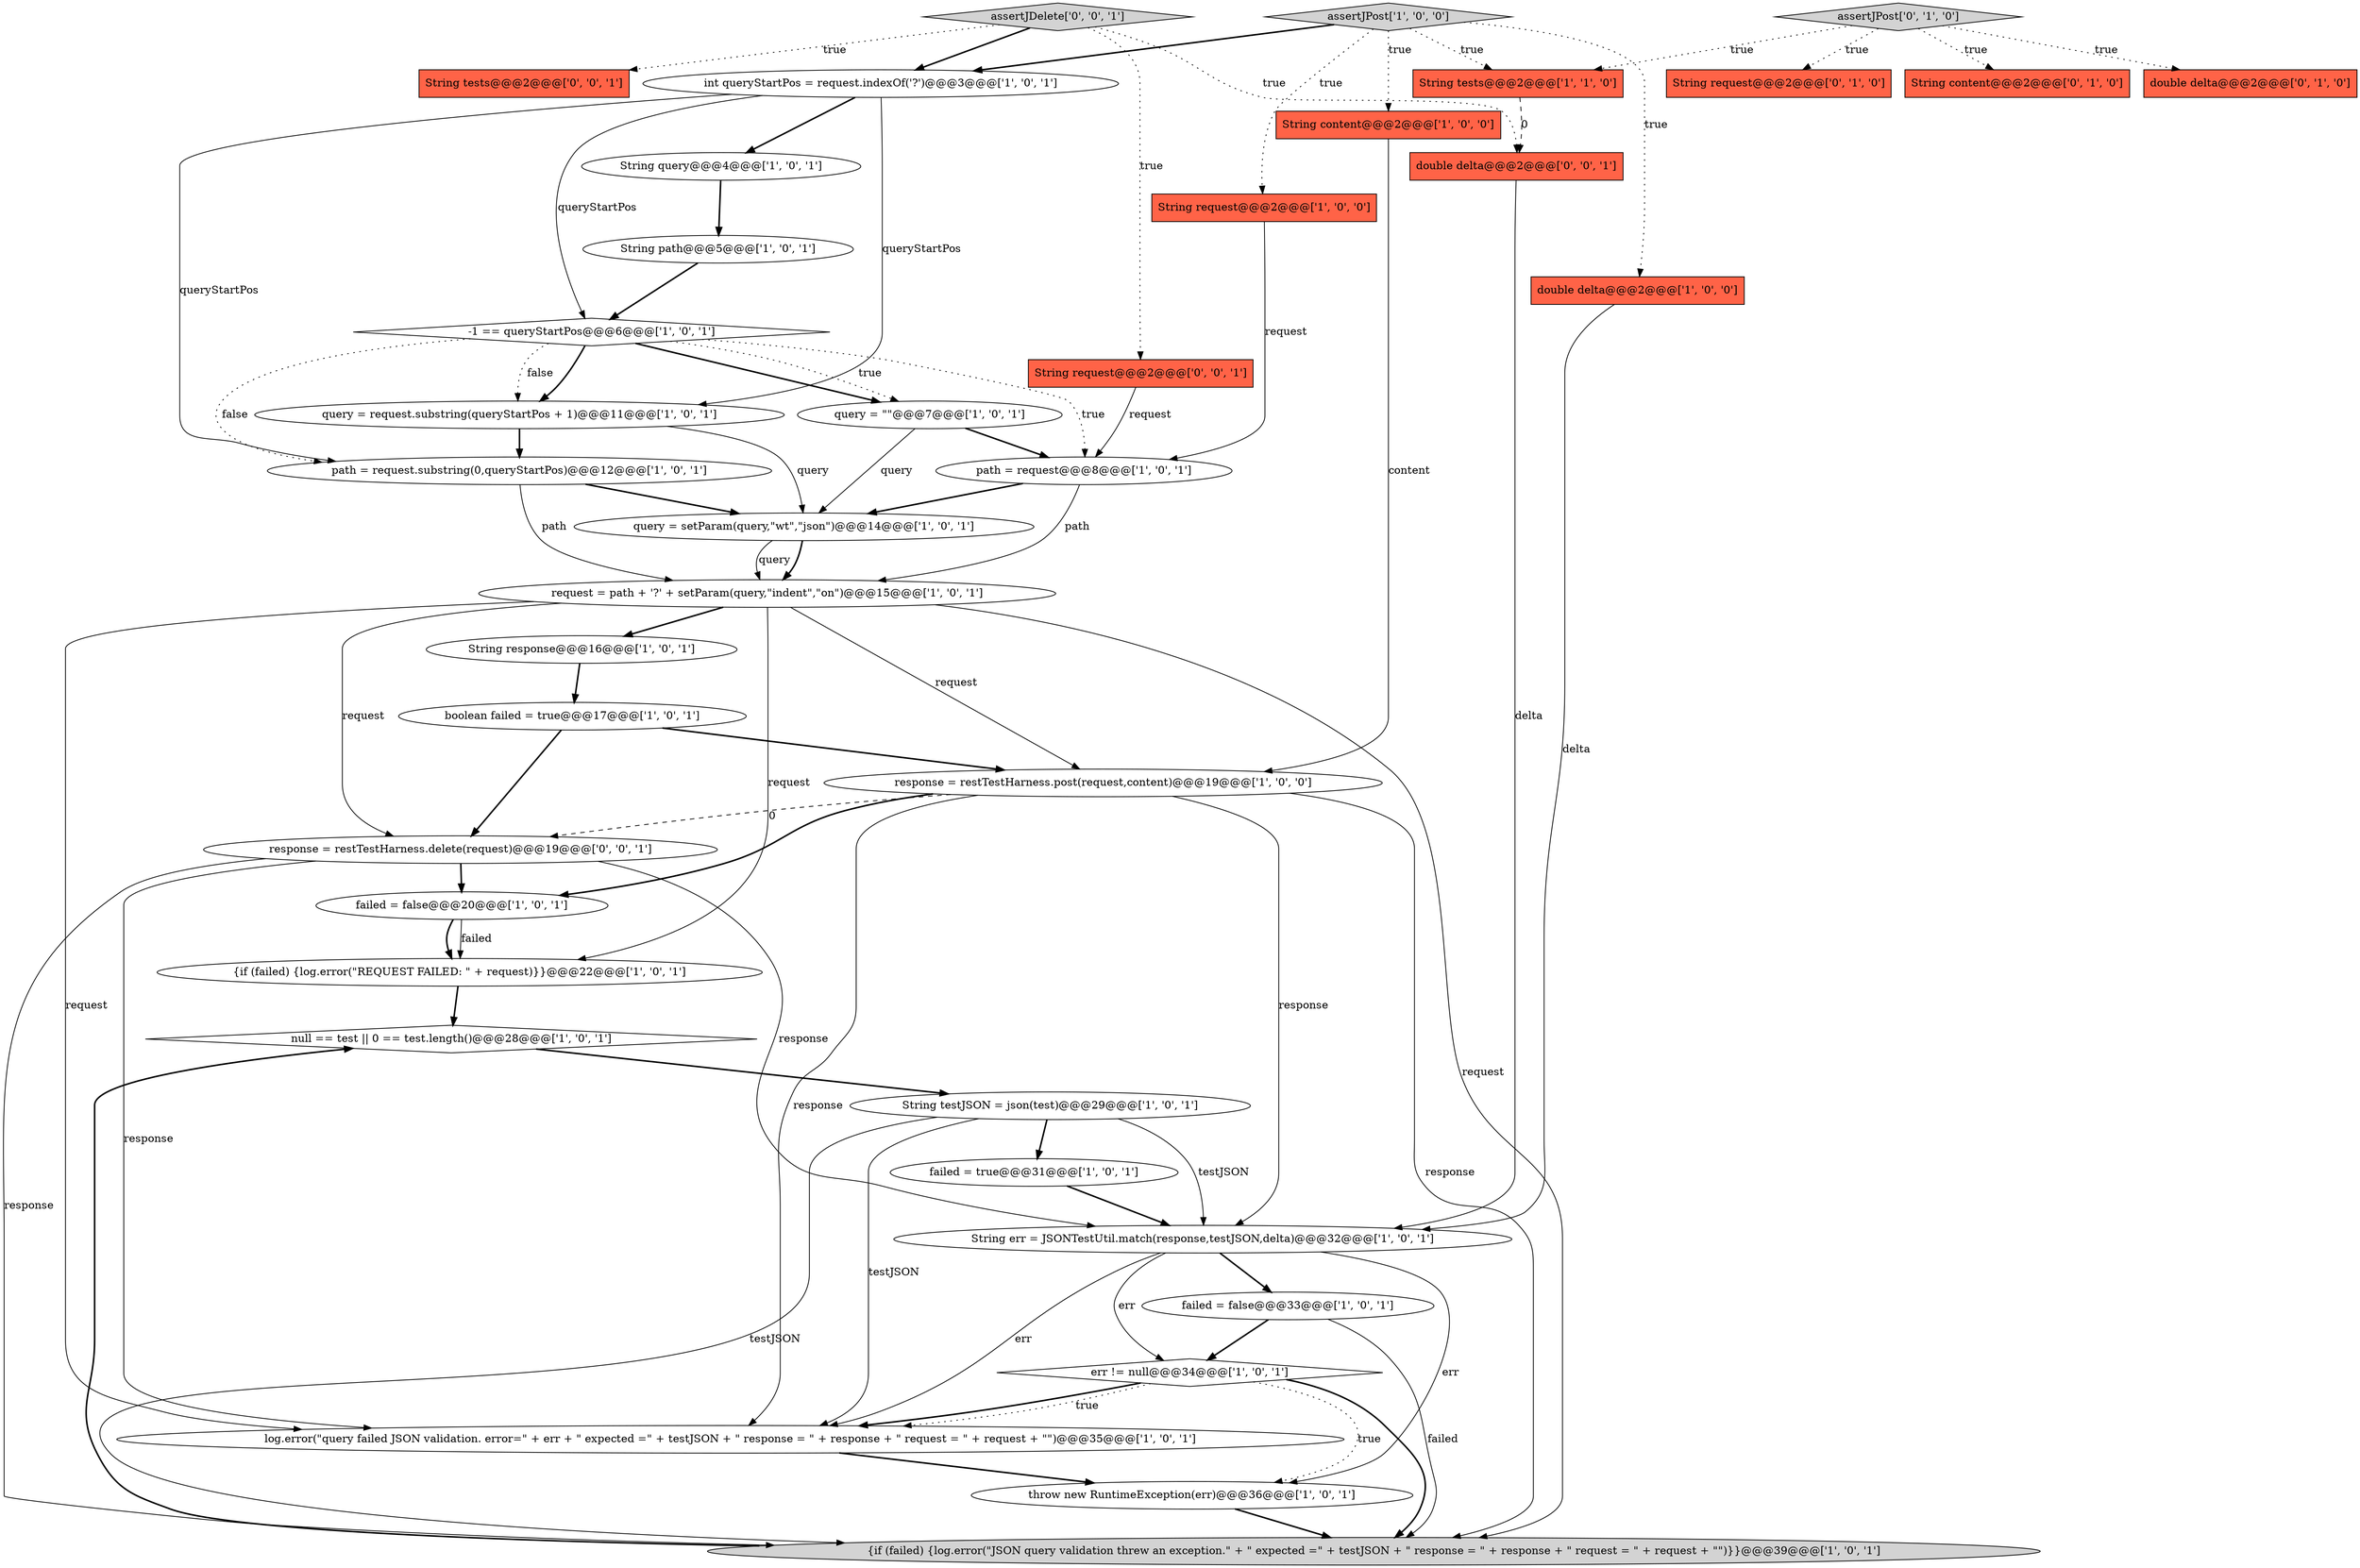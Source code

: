 digraph {
12 [style = filled, label = "query = \"\"@@@7@@@['1', '0', '1']", fillcolor = white, shape = ellipse image = "AAA0AAABBB1BBB"];
18 [style = filled, label = "String content@@@2@@@['1', '0', '0']", fillcolor = tomato, shape = box image = "AAA0AAABBB1BBB"];
3 [style = filled, label = "{if (failed) {log.error(\"REQUEST FAILED: \" + request)}}@@@22@@@['1', '0', '1']", fillcolor = white, shape = ellipse image = "AAA0AAABBB1BBB"];
30 [style = filled, label = "String request@@@2@@@['0', '1', '0']", fillcolor = tomato, shape = box image = "AAA0AAABBB2BBB"];
15 [style = filled, label = "throw new RuntimeException(err)@@@36@@@['1', '0', '1']", fillcolor = white, shape = ellipse image = "AAA0AAABBB1BBB"];
17 [style = filled, label = "{if (failed) {log.error(\"JSON query validation threw an exception.\" + \" expected =\" + testJSON + \" response = \" + response + \" request = \" + request + \"\")}}@@@39@@@['1', '0', '1']", fillcolor = lightgray, shape = ellipse image = "AAA0AAABBB1BBB"];
10 [style = filled, label = "query = request.substring(queryStartPos + 1)@@@11@@@['1', '0', '1']", fillcolor = white, shape = ellipse image = "AAA0AAABBB1BBB"];
27 [style = filled, label = "err != null@@@34@@@['1', '0', '1']", fillcolor = white, shape = diamond image = "AAA0AAABBB1BBB"];
9 [style = filled, label = "path = request@@@8@@@['1', '0', '1']", fillcolor = white, shape = ellipse image = "AAA0AAABBB1BBB"];
37 [style = filled, label = "response = restTestHarness.delete(request)@@@19@@@['0', '0', '1']", fillcolor = white, shape = ellipse image = "AAA0AAABBB3BBB"];
14 [style = filled, label = "String response@@@16@@@['1', '0', '1']", fillcolor = white, shape = ellipse image = "AAA0AAABBB1BBB"];
5 [style = filled, label = "query = setParam(query,\"wt\",\"json\")@@@14@@@['1', '0', '1']", fillcolor = white, shape = ellipse image = "AAA0AAABBB1BBB"];
6 [style = filled, label = "boolean failed = true@@@17@@@['1', '0', '1']", fillcolor = white, shape = ellipse image = "AAA0AAABBB1BBB"];
1 [style = filled, label = "log.error(\"query failed JSON validation. error=\" + err + \" expected =\" + testJSON + \" response = \" + response + \" request = \" + request + \"\")@@@35@@@['1', '0', '1']", fillcolor = white, shape = ellipse image = "AAA0AAABBB1BBB"];
0 [style = filled, label = "failed = false@@@20@@@['1', '0', '1']", fillcolor = white, shape = ellipse image = "AAA0AAABBB1BBB"];
22 [style = filled, label = "int queryStartPos = request.indexOf('?')@@@3@@@['1', '0', '1']", fillcolor = white, shape = ellipse image = "AAA0AAABBB1BBB"];
20 [style = filled, label = "null == test || 0 == test.length()@@@28@@@['1', '0', '1']", fillcolor = white, shape = diamond image = "AAA0AAABBB1BBB"];
23 [style = filled, label = "failed = false@@@33@@@['1', '0', '1']", fillcolor = white, shape = ellipse image = "AAA0AAABBB1BBB"];
35 [style = filled, label = "assertJDelete['0', '0', '1']", fillcolor = lightgray, shape = diamond image = "AAA0AAABBB3BBB"];
36 [style = filled, label = "double delta@@@2@@@['0', '0', '1']", fillcolor = tomato, shape = box image = "AAA0AAABBB3BBB"];
28 [style = filled, label = "String tests@@@2@@@['1', '1', '0']", fillcolor = tomato, shape = box image = "AAA0AAABBB1BBB"];
2 [style = filled, label = "String request@@@2@@@['1', '0', '0']", fillcolor = tomato, shape = box image = "AAA0AAABBB1BBB"];
34 [style = filled, label = "String request@@@2@@@['0', '0', '1']", fillcolor = tomato, shape = box image = "AAA0AAABBB3BBB"];
26 [style = filled, label = "String err = JSONTestUtil.match(response,testJSON,delta)@@@32@@@['1', '0', '1']", fillcolor = white, shape = ellipse image = "AAA0AAABBB1BBB"];
29 [style = filled, label = "String content@@@2@@@['0', '1', '0']", fillcolor = tomato, shape = box image = "AAA0AAABBB2BBB"];
31 [style = filled, label = "assertJPost['0', '1', '0']", fillcolor = lightgray, shape = diamond image = "AAA0AAABBB2BBB"];
33 [style = filled, label = "String tests@@@2@@@['0', '0', '1']", fillcolor = tomato, shape = box image = "AAA0AAABBB3BBB"];
32 [style = filled, label = "double delta@@@2@@@['0', '1', '0']", fillcolor = tomato, shape = box image = "AAA0AAABBB2BBB"];
16 [style = filled, label = "String testJSON = json(test)@@@29@@@['1', '0', '1']", fillcolor = white, shape = ellipse image = "AAA0AAABBB1BBB"];
25 [style = filled, label = "request = path + '?' + setParam(query,\"indent\",\"on\")@@@15@@@['1', '0', '1']", fillcolor = white, shape = ellipse image = "AAA0AAABBB1BBB"];
24 [style = filled, label = "assertJPost['1', '0', '0']", fillcolor = lightgray, shape = diamond image = "AAA0AAABBB1BBB"];
21 [style = filled, label = "response = restTestHarness.post(request,content)@@@19@@@['1', '0', '0']", fillcolor = white, shape = ellipse image = "AAA0AAABBB1BBB"];
13 [style = filled, label = "path = request.substring(0,queryStartPos)@@@12@@@['1', '0', '1']", fillcolor = white, shape = ellipse image = "AAA0AAABBB1BBB"];
8 [style = filled, label = "double delta@@@2@@@['1', '0', '0']", fillcolor = tomato, shape = box image = "AAA0AAABBB1BBB"];
19 [style = filled, label = "String query@@@4@@@['1', '0', '1']", fillcolor = white, shape = ellipse image = "AAA0AAABBB1BBB"];
7 [style = filled, label = "-1 == queryStartPos@@@6@@@['1', '0', '1']", fillcolor = white, shape = diamond image = "AAA0AAABBB1BBB"];
4 [style = filled, label = "failed = true@@@31@@@['1', '0', '1']", fillcolor = white, shape = ellipse image = "AAA0AAABBB1BBB"];
11 [style = filled, label = "String path@@@5@@@['1', '0', '1']", fillcolor = white, shape = ellipse image = "AAA0AAABBB1BBB"];
0->3 [style = bold, label=""];
22->7 [style = solid, label="queryStartPos"];
37->0 [style = bold, label=""];
27->1 [style = bold, label=""];
13->25 [style = solid, label="path"];
36->26 [style = solid, label="delta"];
27->1 [style = dotted, label="true"];
21->0 [style = bold, label=""];
10->5 [style = solid, label="query"];
26->27 [style = solid, label="err"];
2->9 [style = solid, label="request"];
22->19 [style = bold, label=""];
7->12 [style = bold, label=""];
7->10 [style = bold, label=""];
21->1 [style = solid, label="response"];
21->17 [style = solid, label="response"];
6->21 [style = bold, label=""];
22->13 [style = solid, label="queryStartPos"];
22->10 [style = solid, label="queryStartPos"];
1->15 [style = bold, label=""];
35->22 [style = bold, label=""];
35->36 [style = dotted, label="true"];
0->3 [style = solid, label="failed"];
25->1 [style = solid, label="request"];
34->9 [style = solid, label="request"];
4->26 [style = bold, label=""];
19->11 [style = bold, label=""];
21->37 [style = dashed, label="0"];
16->17 [style = solid, label="testJSON"];
25->21 [style = solid, label="request"];
37->26 [style = solid, label="response"];
25->14 [style = bold, label=""];
7->9 [style = dotted, label="true"];
27->15 [style = dotted, label="true"];
12->9 [style = bold, label=""];
26->1 [style = solid, label="err"];
24->22 [style = bold, label=""];
24->28 [style = dotted, label="true"];
35->33 [style = dotted, label="true"];
21->26 [style = solid, label="response"];
9->25 [style = solid, label="path"];
23->27 [style = bold, label=""];
5->25 [style = bold, label=""];
16->1 [style = solid, label="testJSON"];
16->26 [style = solid, label="testJSON"];
5->25 [style = solid, label="query"];
25->17 [style = solid, label="request"];
12->5 [style = solid, label="query"];
6->37 [style = bold, label=""];
7->12 [style = dotted, label="true"];
31->32 [style = dotted, label="true"];
31->30 [style = dotted, label="true"];
15->17 [style = bold, label=""];
3->20 [style = bold, label=""];
20->16 [style = bold, label=""];
25->3 [style = solid, label="request"];
10->13 [style = bold, label=""];
31->28 [style = dotted, label="true"];
28->36 [style = dashed, label="0"];
37->1 [style = solid, label="response"];
26->23 [style = bold, label=""];
37->17 [style = solid, label="response"];
27->17 [style = bold, label=""];
13->5 [style = bold, label=""];
9->5 [style = bold, label=""];
7->10 [style = dotted, label="false"];
35->34 [style = dotted, label="true"];
23->17 [style = solid, label="failed"];
7->13 [style = dotted, label="false"];
24->2 [style = dotted, label="true"];
24->8 [style = dotted, label="true"];
16->4 [style = bold, label=""];
31->29 [style = dotted, label="true"];
25->37 [style = solid, label="request"];
8->26 [style = solid, label="delta"];
18->21 [style = solid, label="content"];
26->15 [style = solid, label="err"];
14->6 [style = bold, label=""];
11->7 [style = bold, label=""];
24->18 [style = dotted, label="true"];
17->20 [style = bold, label=""];
}
